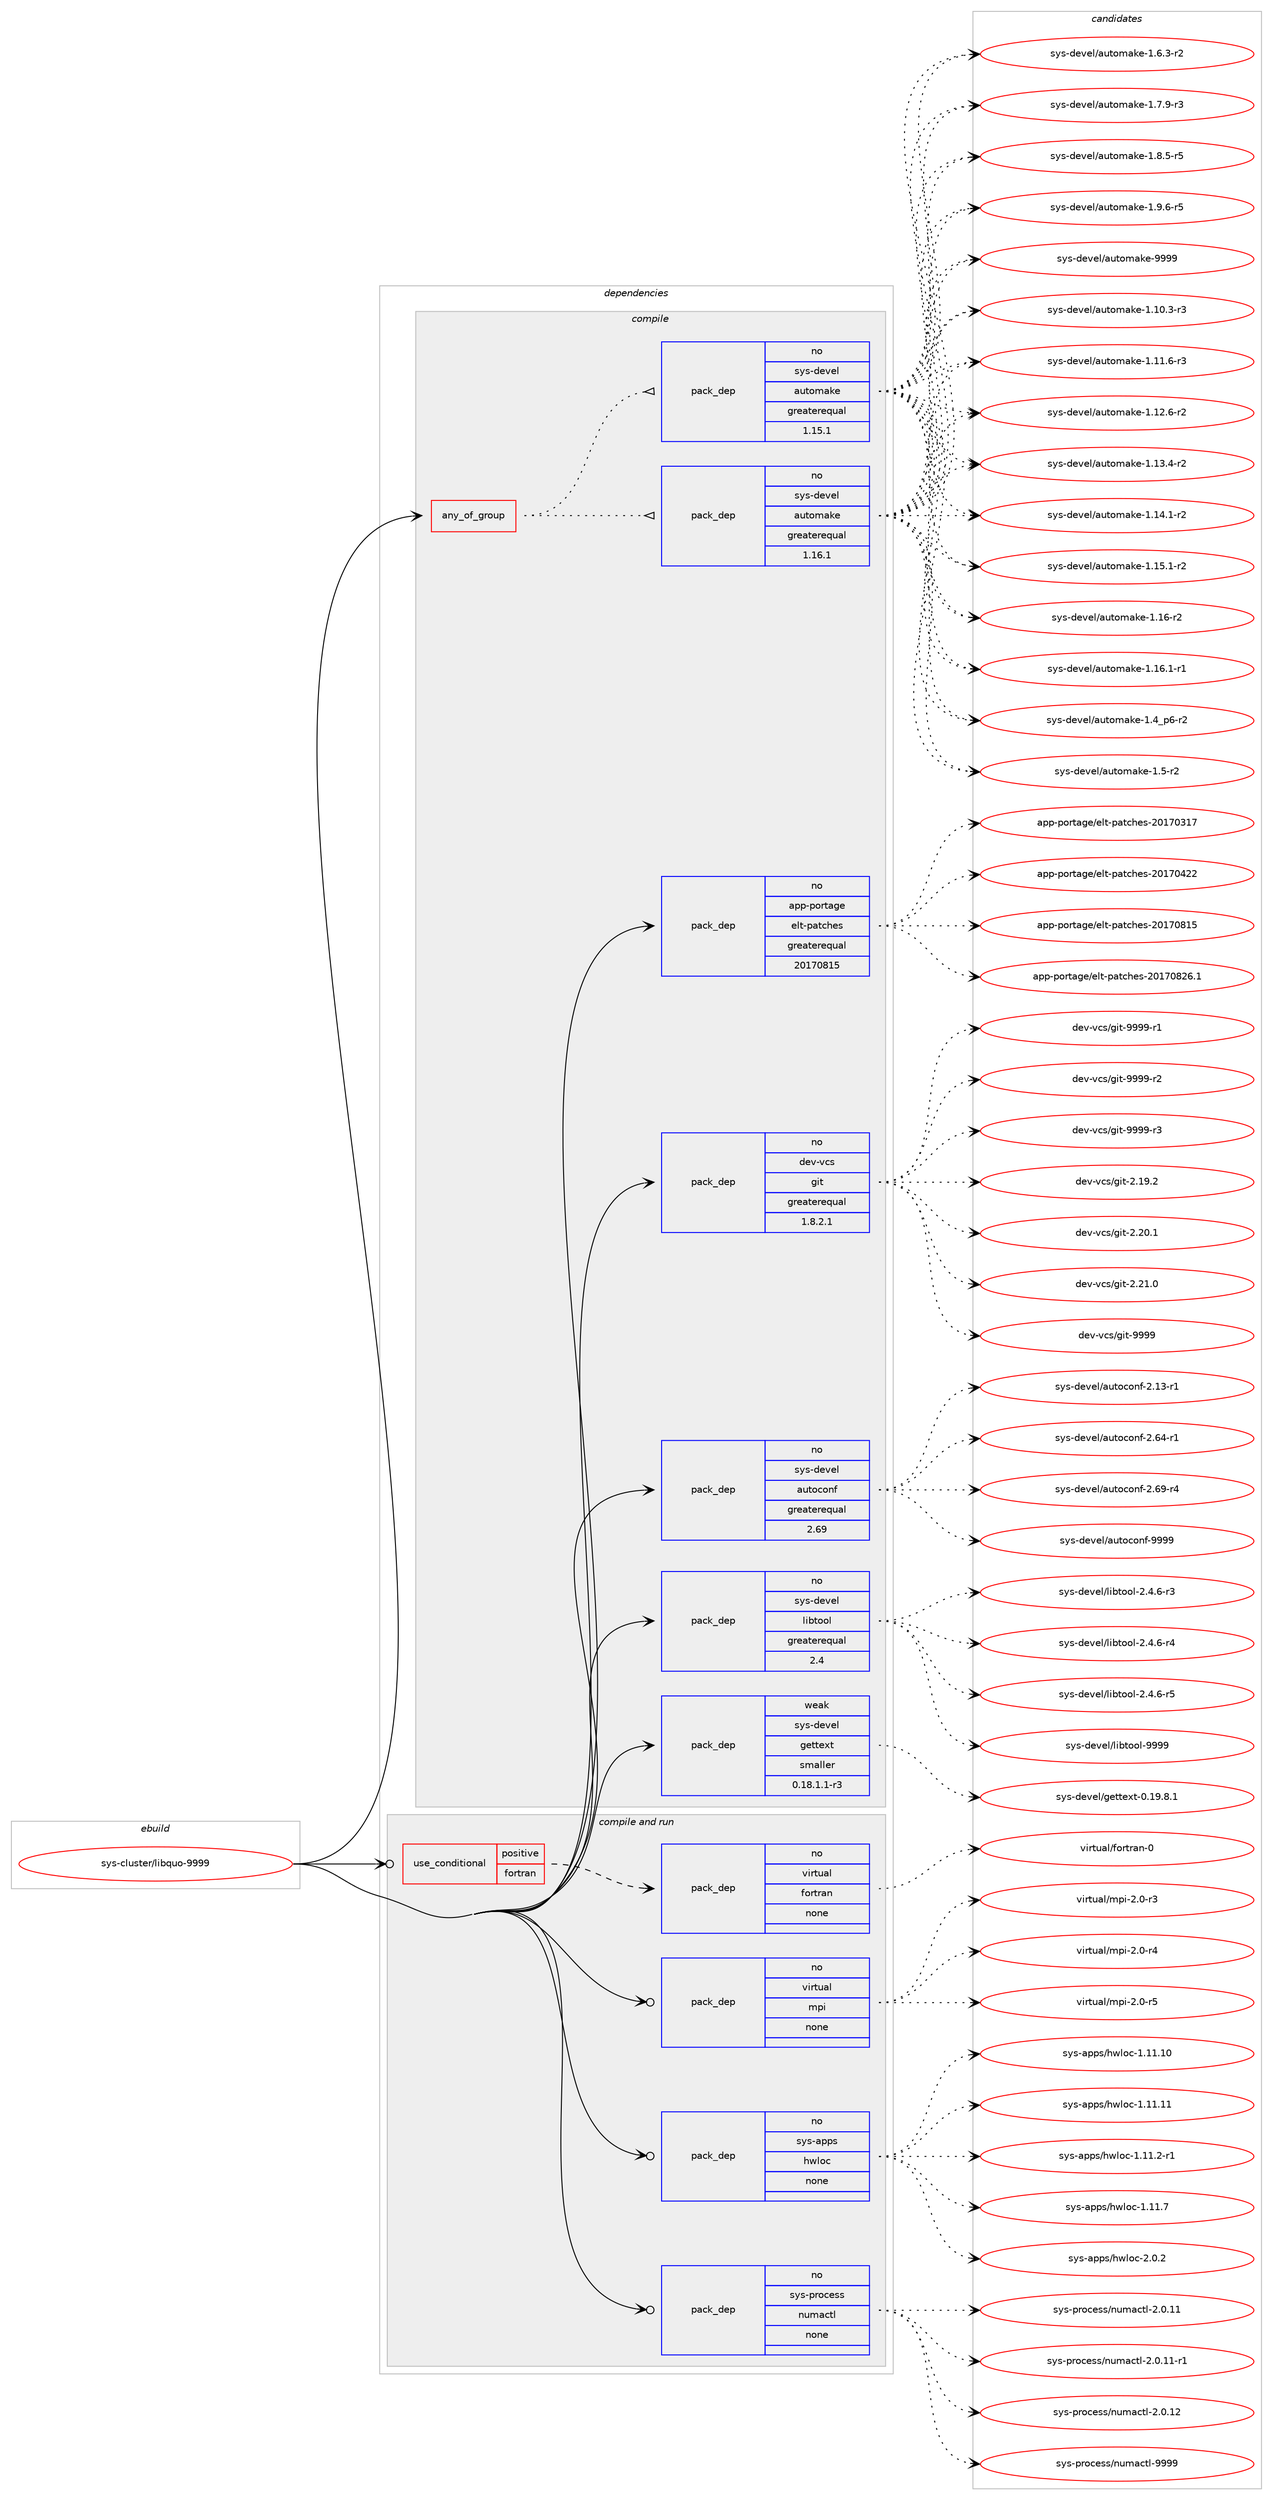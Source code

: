 digraph prolog {

# *************
# Graph options
# *************

newrank=true;
concentrate=true;
compound=true;
graph [rankdir=LR,fontname=Helvetica,fontsize=10,ranksep=1.5];#, ranksep=2.5, nodesep=0.2];
edge  [arrowhead=vee];
node  [fontname=Helvetica,fontsize=10];

# **********
# The ebuild
# **********

subgraph cluster_leftcol {
color=gray;
rank=same;
label=<<i>ebuild</i>>;
id [label="sys-cluster/libquo-9999", color=red, width=4, href="../sys-cluster/libquo-9999.svg"];
}

# ****************
# The dependencies
# ****************

subgraph cluster_midcol {
color=gray;
label=<<i>dependencies</i>>;
subgraph cluster_compile {
fillcolor="#eeeeee";
style=filled;
label=<<i>compile</i>>;
subgraph any27353 {
dependency1723446 [label=<<TABLE BORDER="0" CELLBORDER="1" CELLSPACING="0" CELLPADDING="4"><TR><TD CELLPADDING="10">any_of_group</TD></TR></TABLE>>, shape=none, color=red];subgraph pack1236383 {
dependency1723447 [label=<<TABLE BORDER="0" CELLBORDER="1" CELLSPACING="0" CELLPADDING="4" WIDTH="220"><TR><TD ROWSPAN="6" CELLPADDING="30">pack_dep</TD></TR><TR><TD WIDTH="110">no</TD></TR><TR><TD>sys-devel</TD></TR><TR><TD>automake</TD></TR><TR><TD>greaterequal</TD></TR><TR><TD>1.16.1</TD></TR></TABLE>>, shape=none, color=blue];
}
dependency1723446:e -> dependency1723447:w [weight=20,style="dotted",arrowhead="oinv"];
subgraph pack1236384 {
dependency1723448 [label=<<TABLE BORDER="0" CELLBORDER="1" CELLSPACING="0" CELLPADDING="4" WIDTH="220"><TR><TD ROWSPAN="6" CELLPADDING="30">pack_dep</TD></TR><TR><TD WIDTH="110">no</TD></TR><TR><TD>sys-devel</TD></TR><TR><TD>automake</TD></TR><TR><TD>greaterequal</TD></TR><TR><TD>1.15.1</TD></TR></TABLE>>, shape=none, color=blue];
}
dependency1723446:e -> dependency1723448:w [weight=20,style="dotted",arrowhead="oinv"];
}
id:e -> dependency1723446:w [weight=20,style="solid",arrowhead="vee"];
subgraph pack1236385 {
dependency1723449 [label=<<TABLE BORDER="0" CELLBORDER="1" CELLSPACING="0" CELLPADDING="4" WIDTH="220"><TR><TD ROWSPAN="6" CELLPADDING="30">pack_dep</TD></TR><TR><TD WIDTH="110">no</TD></TR><TR><TD>app-portage</TD></TR><TR><TD>elt-patches</TD></TR><TR><TD>greaterequal</TD></TR><TR><TD>20170815</TD></TR></TABLE>>, shape=none, color=blue];
}
id:e -> dependency1723449:w [weight=20,style="solid",arrowhead="vee"];
subgraph pack1236386 {
dependency1723450 [label=<<TABLE BORDER="0" CELLBORDER="1" CELLSPACING="0" CELLPADDING="4" WIDTH="220"><TR><TD ROWSPAN="6" CELLPADDING="30">pack_dep</TD></TR><TR><TD WIDTH="110">no</TD></TR><TR><TD>dev-vcs</TD></TR><TR><TD>git</TD></TR><TR><TD>greaterequal</TD></TR><TR><TD>1.8.2.1</TD></TR></TABLE>>, shape=none, color=blue];
}
id:e -> dependency1723450:w [weight=20,style="solid",arrowhead="vee"];
subgraph pack1236387 {
dependency1723451 [label=<<TABLE BORDER="0" CELLBORDER="1" CELLSPACING="0" CELLPADDING="4" WIDTH="220"><TR><TD ROWSPAN="6" CELLPADDING="30">pack_dep</TD></TR><TR><TD WIDTH="110">no</TD></TR><TR><TD>sys-devel</TD></TR><TR><TD>autoconf</TD></TR><TR><TD>greaterequal</TD></TR><TR><TD>2.69</TD></TR></TABLE>>, shape=none, color=blue];
}
id:e -> dependency1723451:w [weight=20,style="solid",arrowhead="vee"];
subgraph pack1236388 {
dependency1723452 [label=<<TABLE BORDER="0" CELLBORDER="1" CELLSPACING="0" CELLPADDING="4" WIDTH="220"><TR><TD ROWSPAN="6" CELLPADDING="30">pack_dep</TD></TR><TR><TD WIDTH="110">no</TD></TR><TR><TD>sys-devel</TD></TR><TR><TD>libtool</TD></TR><TR><TD>greaterequal</TD></TR><TR><TD>2.4</TD></TR></TABLE>>, shape=none, color=blue];
}
id:e -> dependency1723452:w [weight=20,style="solid",arrowhead="vee"];
subgraph pack1236389 {
dependency1723453 [label=<<TABLE BORDER="0" CELLBORDER="1" CELLSPACING="0" CELLPADDING="4" WIDTH="220"><TR><TD ROWSPAN="6" CELLPADDING="30">pack_dep</TD></TR><TR><TD WIDTH="110">weak</TD></TR><TR><TD>sys-devel</TD></TR><TR><TD>gettext</TD></TR><TR><TD>smaller</TD></TR><TR><TD>0.18.1.1-r3</TD></TR></TABLE>>, shape=none, color=blue];
}
id:e -> dependency1723453:w [weight=20,style="solid",arrowhead="vee"];
}
subgraph cluster_compileandrun {
fillcolor="#eeeeee";
style=filled;
label=<<i>compile and run</i>>;
subgraph cond458822 {
dependency1723454 [label=<<TABLE BORDER="0" CELLBORDER="1" CELLSPACING="0" CELLPADDING="4"><TR><TD ROWSPAN="3" CELLPADDING="10">use_conditional</TD></TR><TR><TD>positive</TD></TR><TR><TD>fortran</TD></TR></TABLE>>, shape=none, color=red];
subgraph pack1236390 {
dependency1723455 [label=<<TABLE BORDER="0" CELLBORDER="1" CELLSPACING="0" CELLPADDING="4" WIDTH="220"><TR><TD ROWSPAN="6" CELLPADDING="30">pack_dep</TD></TR><TR><TD WIDTH="110">no</TD></TR><TR><TD>virtual</TD></TR><TR><TD>fortran</TD></TR><TR><TD>none</TD></TR><TR><TD></TD></TR></TABLE>>, shape=none, color=blue];
}
dependency1723454:e -> dependency1723455:w [weight=20,style="dashed",arrowhead="vee"];
}
id:e -> dependency1723454:w [weight=20,style="solid",arrowhead="odotvee"];
subgraph pack1236391 {
dependency1723456 [label=<<TABLE BORDER="0" CELLBORDER="1" CELLSPACING="0" CELLPADDING="4" WIDTH="220"><TR><TD ROWSPAN="6" CELLPADDING="30">pack_dep</TD></TR><TR><TD WIDTH="110">no</TD></TR><TR><TD>sys-apps</TD></TR><TR><TD>hwloc</TD></TR><TR><TD>none</TD></TR><TR><TD></TD></TR></TABLE>>, shape=none, color=blue];
}
id:e -> dependency1723456:w [weight=20,style="solid",arrowhead="odotvee"];
subgraph pack1236392 {
dependency1723457 [label=<<TABLE BORDER="0" CELLBORDER="1" CELLSPACING="0" CELLPADDING="4" WIDTH="220"><TR><TD ROWSPAN="6" CELLPADDING="30">pack_dep</TD></TR><TR><TD WIDTH="110">no</TD></TR><TR><TD>sys-process</TD></TR><TR><TD>numactl</TD></TR><TR><TD>none</TD></TR><TR><TD></TD></TR></TABLE>>, shape=none, color=blue];
}
id:e -> dependency1723457:w [weight=20,style="solid",arrowhead="odotvee"];
subgraph pack1236393 {
dependency1723458 [label=<<TABLE BORDER="0" CELLBORDER="1" CELLSPACING="0" CELLPADDING="4" WIDTH="220"><TR><TD ROWSPAN="6" CELLPADDING="30">pack_dep</TD></TR><TR><TD WIDTH="110">no</TD></TR><TR><TD>virtual</TD></TR><TR><TD>mpi</TD></TR><TR><TD>none</TD></TR><TR><TD></TD></TR></TABLE>>, shape=none, color=blue];
}
id:e -> dependency1723458:w [weight=20,style="solid",arrowhead="odotvee"];
}
subgraph cluster_run {
fillcolor="#eeeeee";
style=filled;
label=<<i>run</i>>;
}
}

# **************
# The candidates
# **************

subgraph cluster_choices {
rank=same;
color=gray;
label=<<i>candidates</i>>;

subgraph choice1236383 {
color=black;
nodesep=1;
choice11512111545100101118101108479711711611110997107101454946494846514511451 [label="sys-devel/automake-1.10.3-r3", color=red, width=4,href="../sys-devel/automake-1.10.3-r3.svg"];
choice11512111545100101118101108479711711611110997107101454946494946544511451 [label="sys-devel/automake-1.11.6-r3", color=red, width=4,href="../sys-devel/automake-1.11.6-r3.svg"];
choice11512111545100101118101108479711711611110997107101454946495046544511450 [label="sys-devel/automake-1.12.6-r2", color=red, width=4,href="../sys-devel/automake-1.12.6-r2.svg"];
choice11512111545100101118101108479711711611110997107101454946495146524511450 [label="sys-devel/automake-1.13.4-r2", color=red, width=4,href="../sys-devel/automake-1.13.4-r2.svg"];
choice11512111545100101118101108479711711611110997107101454946495246494511450 [label="sys-devel/automake-1.14.1-r2", color=red, width=4,href="../sys-devel/automake-1.14.1-r2.svg"];
choice11512111545100101118101108479711711611110997107101454946495346494511450 [label="sys-devel/automake-1.15.1-r2", color=red, width=4,href="../sys-devel/automake-1.15.1-r2.svg"];
choice1151211154510010111810110847971171161111099710710145494649544511450 [label="sys-devel/automake-1.16-r2", color=red, width=4,href="../sys-devel/automake-1.16-r2.svg"];
choice11512111545100101118101108479711711611110997107101454946495446494511449 [label="sys-devel/automake-1.16.1-r1", color=red, width=4,href="../sys-devel/automake-1.16.1-r1.svg"];
choice115121115451001011181011084797117116111109971071014549465295112544511450 [label="sys-devel/automake-1.4_p6-r2", color=red, width=4,href="../sys-devel/automake-1.4_p6-r2.svg"];
choice11512111545100101118101108479711711611110997107101454946534511450 [label="sys-devel/automake-1.5-r2", color=red, width=4,href="../sys-devel/automake-1.5-r2.svg"];
choice115121115451001011181011084797117116111109971071014549465446514511450 [label="sys-devel/automake-1.6.3-r2", color=red, width=4,href="../sys-devel/automake-1.6.3-r2.svg"];
choice115121115451001011181011084797117116111109971071014549465546574511451 [label="sys-devel/automake-1.7.9-r3", color=red, width=4,href="../sys-devel/automake-1.7.9-r3.svg"];
choice115121115451001011181011084797117116111109971071014549465646534511453 [label="sys-devel/automake-1.8.5-r5", color=red, width=4,href="../sys-devel/automake-1.8.5-r5.svg"];
choice115121115451001011181011084797117116111109971071014549465746544511453 [label="sys-devel/automake-1.9.6-r5", color=red, width=4,href="../sys-devel/automake-1.9.6-r5.svg"];
choice115121115451001011181011084797117116111109971071014557575757 [label="sys-devel/automake-9999", color=red, width=4,href="../sys-devel/automake-9999.svg"];
dependency1723447:e -> choice11512111545100101118101108479711711611110997107101454946494846514511451:w [style=dotted,weight="100"];
dependency1723447:e -> choice11512111545100101118101108479711711611110997107101454946494946544511451:w [style=dotted,weight="100"];
dependency1723447:e -> choice11512111545100101118101108479711711611110997107101454946495046544511450:w [style=dotted,weight="100"];
dependency1723447:e -> choice11512111545100101118101108479711711611110997107101454946495146524511450:w [style=dotted,weight="100"];
dependency1723447:e -> choice11512111545100101118101108479711711611110997107101454946495246494511450:w [style=dotted,weight="100"];
dependency1723447:e -> choice11512111545100101118101108479711711611110997107101454946495346494511450:w [style=dotted,weight="100"];
dependency1723447:e -> choice1151211154510010111810110847971171161111099710710145494649544511450:w [style=dotted,weight="100"];
dependency1723447:e -> choice11512111545100101118101108479711711611110997107101454946495446494511449:w [style=dotted,weight="100"];
dependency1723447:e -> choice115121115451001011181011084797117116111109971071014549465295112544511450:w [style=dotted,weight="100"];
dependency1723447:e -> choice11512111545100101118101108479711711611110997107101454946534511450:w [style=dotted,weight="100"];
dependency1723447:e -> choice115121115451001011181011084797117116111109971071014549465446514511450:w [style=dotted,weight="100"];
dependency1723447:e -> choice115121115451001011181011084797117116111109971071014549465546574511451:w [style=dotted,weight="100"];
dependency1723447:e -> choice115121115451001011181011084797117116111109971071014549465646534511453:w [style=dotted,weight="100"];
dependency1723447:e -> choice115121115451001011181011084797117116111109971071014549465746544511453:w [style=dotted,weight="100"];
dependency1723447:e -> choice115121115451001011181011084797117116111109971071014557575757:w [style=dotted,weight="100"];
}
subgraph choice1236384 {
color=black;
nodesep=1;
choice11512111545100101118101108479711711611110997107101454946494846514511451 [label="sys-devel/automake-1.10.3-r3", color=red, width=4,href="../sys-devel/automake-1.10.3-r3.svg"];
choice11512111545100101118101108479711711611110997107101454946494946544511451 [label="sys-devel/automake-1.11.6-r3", color=red, width=4,href="../sys-devel/automake-1.11.6-r3.svg"];
choice11512111545100101118101108479711711611110997107101454946495046544511450 [label="sys-devel/automake-1.12.6-r2", color=red, width=4,href="../sys-devel/automake-1.12.6-r2.svg"];
choice11512111545100101118101108479711711611110997107101454946495146524511450 [label="sys-devel/automake-1.13.4-r2", color=red, width=4,href="../sys-devel/automake-1.13.4-r2.svg"];
choice11512111545100101118101108479711711611110997107101454946495246494511450 [label="sys-devel/automake-1.14.1-r2", color=red, width=4,href="../sys-devel/automake-1.14.1-r2.svg"];
choice11512111545100101118101108479711711611110997107101454946495346494511450 [label="sys-devel/automake-1.15.1-r2", color=red, width=4,href="../sys-devel/automake-1.15.1-r2.svg"];
choice1151211154510010111810110847971171161111099710710145494649544511450 [label="sys-devel/automake-1.16-r2", color=red, width=4,href="../sys-devel/automake-1.16-r2.svg"];
choice11512111545100101118101108479711711611110997107101454946495446494511449 [label="sys-devel/automake-1.16.1-r1", color=red, width=4,href="../sys-devel/automake-1.16.1-r1.svg"];
choice115121115451001011181011084797117116111109971071014549465295112544511450 [label="sys-devel/automake-1.4_p6-r2", color=red, width=4,href="../sys-devel/automake-1.4_p6-r2.svg"];
choice11512111545100101118101108479711711611110997107101454946534511450 [label="sys-devel/automake-1.5-r2", color=red, width=4,href="../sys-devel/automake-1.5-r2.svg"];
choice115121115451001011181011084797117116111109971071014549465446514511450 [label="sys-devel/automake-1.6.3-r2", color=red, width=4,href="../sys-devel/automake-1.6.3-r2.svg"];
choice115121115451001011181011084797117116111109971071014549465546574511451 [label="sys-devel/automake-1.7.9-r3", color=red, width=4,href="../sys-devel/automake-1.7.9-r3.svg"];
choice115121115451001011181011084797117116111109971071014549465646534511453 [label="sys-devel/automake-1.8.5-r5", color=red, width=4,href="../sys-devel/automake-1.8.5-r5.svg"];
choice115121115451001011181011084797117116111109971071014549465746544511453 [label="sys-devel/automake-1.9.6-r5", color=red, width=4,href="../sys-devel/automake-1.9.6-r5.svg"];
choice115121115451001011181011084797117116111109971071014557575757 [label="sys-devel/automake-9999", color=red, width=4,href="../sys-devel/automake-9999.svg"];
dependency1723448:e -> choice11512111545100101118101108479711711611110997107101454946494846514511451:w [style=dotted,weight="100"];
dependency1723448:e -> choice11512111545100101118101108479711711611110997107101454946494946544511451:w [style=dotted,weight="100"];
dependency1723448:e -> choice11512111545100101118101108479711711611110997107101454946495046544511450:w [style=dotted,weight="100"];
dependency1723448:e -> choice11512111545100101118101108479711711611110997107101454946495146524511450:w [style=dotted,weight="100"];
dependency1723448:e -> choice11512111545100101118101108479711711611110997107101454946495246494511450:w [style=dotted,weight="100"];
dependency1723448:e -> choice11512111545100101118101108479711711611110997107101454946495346494511450:w [style=dotted,weight="100"];
dependency1723448:e -> choice1151211154510010111810110847971171161111099710710145494649544511450:w [style=dotted,weight="100"];
dependency1723448:e -> choice11512111545100101118101108479711711611110997107101454946495446494511449:w [style=dotted,weight="100"];
dependency1723448:e -> choice115121115451001011181011084797117116111109971071014549465295112544511450:w [style=dotted,weight="100"];
dependency1723448:e -> choice11512111545100101118101108479711711611110997107101454946534511450:w [style=dotted,weight="100"];
dependency1723448:e -> choice115121115451001011181011084797117116111109971071014549465446514511450:w [style=dotted,weight="100"];
dependency1723448:e -> choice115121115451001011181011084797117116111109971071014549465546574511451:w [style=dotted,weight="100"];
dependency1723448:e -> choice115121115451001011181011084797117116111109971071014549465646534511453:w [style=dotted,weight="100"];
dependency1723448:e -> choice115121115451001011181011084797117116111109971071014549465746544511453:w [style=dotted,weight="100"];
dependency1723448:e -> choice115121115451001011181011084797117116111109971071014557575757:w [style=dotted,weight="100"];
}
subgraph choice1236385 {
color=black;
nodesep=1;
choice97112112451121111141169710310147101108116451129711699104101115455048495548514955 [label="app-portage/elt-patches-20170317", color=red, width=4,href="../app-portage/elt-patches-20170317.svg"];
choice97112112451121111141169710310147101108116451129711699104101115455048495548525050 [label="app-portage/elt-patches-20170422", color=red, width=4,href="../app-portage/elt-patches-20170422.svg"];
choice97112112451121111141169710310147101108116451129711699104101115455048495548564953 [label="app-portage/elt-patches-20170815", color=red, width=4,href="../app-portage/elt-patches-20170815.svg"];
choice971121124511211111411697103101471011081164511297116991041011154550484955485650544649 [label="app-portage/elt-patches-20170826.1", color=red, width=4,href="../app-portage/elt-patches-20170826.1.svg"];
dependency1723449:e -> choice97112112451121111141169710310147101108116451129711699104101115455048495548514955:w [style=dotted,weight="100"];
dependency1723449:e -> choice97112112451121111141169710310147101108116451129711699104101115455048495548525050:w [style=dotted,weight="100"];
dependency1723449:e -> choice97112112451121111141169710310147101108116451129711699104101115455048495548564953:w [style=dotted,weight="100"];
dependency1723449:e -> choice971121124511211111411697103101471011081164511297116991041011154550484955485650544649:w [style=dotted,weight="100"];
}
subgraph choice1236386 {
color=black;
nodesep=1;
choice10010111845118991154710310511645504649574650 [label="dev-vcs/git-2.19.2", color=red, width=4,href="../dev-vcs/git-2.19.2.svg"];
choice10010111845118991154710310511645504650484649 [label="dev-vcs/git-2.20.1", color=red, width=4,href="../dev-vcs/git-2.20.1.svg"];
choice10010111845118991154710310511645504650494648 [label="dev-vcs/git-2.21.0", color=red, width=4,href="../dev-vcs/git-2.21.0.svg"];
choice1001011184511899115471031051164557575757 [label="dev-vcs/git-9999", color=red, width=4,href="../dev-vcs/git-9999.svg"];
choice10010111845118991154710310511645575757574511449 [label="dev-vcs/git-9999-r1", color=red, width=4,href="../dev-vcs/git-9999-r1.svg"];
choice10010111845118991154710310511645575757574511450 [label="dev-vcs/git-9999-r2", color=red, width=4,href="../dev-vcs/git-9999-r2.svg"];
choice10010111845118991154710310511645575757574511451 [label="dev-vcs/git-9999-r3", color=red, width=4,href="../dev-vcs/git-9999-r3.svg"];
dependency1723450:e -> choice10010111845118991154710310511645504649574650:w [style=dotted,weight="100"];
dependency1723450:e -> choice10010111845118991154710310511645504650484649:w [style=dotted,weight="100"];
dependency1723450:e -> choice10010111845118991154710310511645504650494648:w [style=dotted,weight="100"];
dependency1723450:e -> choice1001011184511899115471031051164557575757:w [style=dotted,weight="100"];
dependency1723450:e -> choice10010111845118991154710310511645575757574511449:w [style=dotted,weight="100"];
dependency1723450:e -> choice10010111845118991154710310511645575757574511450:w [style=dotted,weight="100"];
dependency1723450:e -> choice10010111845118991154710310511645575757574511451:w [style=dotted,weight="100"];
}
subgraph choice1236387 {
color=black;
nodesep=1;
choice1151211154510010111810110847971171161119911111010245504649514511449 [label="sys-devel/autoconf-2.13-r1", color=red, width=4,href="../sys-devel/autoconf-2.13-r1.svg"];
choice1151211154510010111810110847971171161119911111010245504654524511449 [label="sys-devel/autoconf-2.64-r1", color=red, width=4,href="../sys-devel/autoconf-2.64-r1.svg"];
choice1151211154510010111810110847971171161119911111010245504654574511452 [label="sys-devel/autoconf-2.69-r4", color=red, width=4,href="../sys-devel/autoconf-2.69-r4.svg"];
choice115121115451001011181011084797117116111991111101024557575757 [label="sys-devel/autoconf-9999", color=red, width=4,href="../sys-devel/autoconf-9999.svg"];
dependency1723451:e -> choice1151211154510010111810110847971171161119911111010245504649514511449:w [style=dotted,weight="100"];
dependency1723451:e -> choice1151211154510010111810110847971171161119911111010245504654524511449:w [style=dotted,weight="100"];
dependency1723451:e -> choice1151211154510010111810110847971171161119911111010245504654574511452:w [style=dotted,weight="100"];
dependency1723451:e -> choice115121115451001011181011084797117116111991111101024557575757:w [style=dotted,weight="100"];
}
subgraph choice1236388 {
color=black;
nodesep=1;
choice1151211154510010111810110847108105981161111111084550465246544511451 [label="sys-devel/libtool-2.4.6-r3", color=red, width=4,href="../sys-devel/libtool-2.4.6-r3.svg"];
choice1151211154510010111810110847108105981161111111084550465246544511452 [label="sys-devel/libtool-2.4.6-r4", color=red, width=4,href="../sys-devel/libtool-2.4.6-r4.svg"];
choice1151211154510010111810110847108105981161111111084550465246544511453 [label="sys-devel/libtool-2.4.6-r5", color=red, width=4,href="../sys-devel/libtool-2.4.6-r5.svg"];
choice1151211154510010111810110847108105981161111111084557575757 [label="sys-devel/libtool-9999", color=red, width=4,href="../sys-devel/libtool-9999.svg"];
dependency1723452:e -> choice1151211154510010111810110847108105981161111111084550465246544511451:w [style=dotted,weight="100"];
dependency1723452:e -> choice1151211154510010111810110847108105981161111111084550465246544511452:w [style=dotted,weight="100"];
dependency1723452:e -> choice1151211154510010111810110847108105981161111111084550465246544511453:w [style=dotted,weight="100"];
dependency1723452:e -> choice1151211154510010111810110847108105981161111111084557575757:w [style=dotted,weight="100"];
}
subgraph choice1236389 {
color=black;
nodesep=1;
choice1151211154510010111810110847103101116116101120116454846495746564649 [label="sys-devel/gettext-0.19.8.1", color=red, width=4,href="../sys-devel/gettext-0.19.8.1.svg"];
dependency1723453:e -> choice1151211154510010111810110847103101116116101120116454846495746564649:w [style=dotted,weight="100"];
}
subgraph choice1236390 {
color=black;
nodesep=1;
choice1181051141161179710847102111114116114971104548 [label="virtual/fortran-0", color=red, width=4,href="../virtual/fortran-0.svg"];
dependency1723455:e -> choice1181051141161179710847102111114116114971104548:w [style=dotted,weight="100"];
}
subgraph choice1236391 {
color=black;
nodesep=1;
choice115121115459711211211547104119108111994549464949464948 [label="sys-apps/hwloc-1.11.10", color=red, width=4,href="../sys-apps/hwloc-1.11.10.svg"];
choice115121115459711211211547104119108111994549464949464949 [label="sys-apps/hwloc-1.11.11", color=red, width=4,href="../sys-apps/hwloc-1.11.11.svg"];
choice11512111545971121121154710411910811199454946494946504511449 [label="sys-apps/hwloc-1.11.2-r1", color=red, width=4,href="../sys-apps/hwloc-1.11.2-r1.svg"];
choice1151211154597112112115471041191081119945494649494655 [label="sys-apps/hwloc-1.11.7", color=red, width=4,href="../sys-apps/hwloc-1.11.7.svg"];
choice11512111545971121121154710411910811199455046484650 [label="sys-apps/hwloc-2.0.2", color=red, width=4,href="../sys-apps/hwloc-2.0.2.svg"];
dependency1723456:e -> choice115121115459711211211547104119108111994549464949464948:w [style=dotted,weight="100"];
dependency1723456:e -> choice115121115459711211211547104119108111994549464949464949:w [style=dotted,weight="100"];
dependency1723456:e -> choice11512111545971121121154710411910811199454946494946504511449:w [style=dotted,weight="100"];
dependency1723456:e -> choice1151211154597112112115471041191081119945494649494655:w [style=dotted,weight="100"];
dependency1723456:e -> choice11512111545971121121154710411910811199455046484650:w [style=dotted,weight="100"];
}
subgraph choice1236392 {
color=black;
nodesep=1;
choice115121115451121141119910111511547110117109979911610845504648464949 [label="sys-process/numactl-2.0.11", color=red, width=4,href="../sys-process/numactl-2.0.11.svg"];
choice1151211154511211411199101115115471101171099799116108455046484649494511449 [label="sys-process/numactl-2.0.11-r1", color=red, width=4,href="../sys-process/numactl-2.0.11-r1.svg"];
choice115121115451121141119910111511547110117109979911610845504648464950 [label="sys-process/numactl-2.0.12", color=red, width=4,href="../sys-process/numactl-2.0.12.svg"];
choice11512111545112114111991011151154711011710997991161084557575757 [label="sys-process/numactl-9999", color=red, width=4,href="../sys-process/numactl-9999.svg"];
dependency1723457:e -> choice115121115451121141119910111511547110117109979911610845504648464949:w [style=dotted,weight="100"];
dependency1723457:e -> choice1151211154511211411199101115115471101171099799116108455046484649494511449:w [style=dotted,weight="100"];
dependency1723457:e -> choice115121115451121141119910111511547110117109979911610845504648464950:w [style=dotted,weight="100"];
dependency1723457:e -> choice11512111545112114111991011151154711011710997991161084557575757:w [style=dotted,weight="100"];
}
subgraph choice1236393 {
color=black;
nodesep=1;
choice1181051141161179710847109112105455046484511451 [label="virtual/mpi-2.0-r3", color=red, width=4,href="../virtual/mpi-2.0-r3.svg"];
choice1181051141161179710847109112105455046484511452 [label="virtual/mpi-2.0-r4", color=red, width=4,href="../virtual/mpi-2.0-r4.svg"];
choice1181051141161179710847109112105455046484511453 [label="virtual/mpi-2.0-r5", color=red, width=4,href="../virtual/mpi-2.0-r5.svg"];
dependency1723458:e -> choice1181051141161179710847109112105455046484511451:w [style=dotted,weight="100"];
dependency1723458:e -> choice1181051141161179710847109112105455046484511452:w [style=dotted,weight="100"];
dependency1723458:e -> choice1181051141161179710847109112105455046484511453:w [style=dotted,weight="100"];
}
}

}
